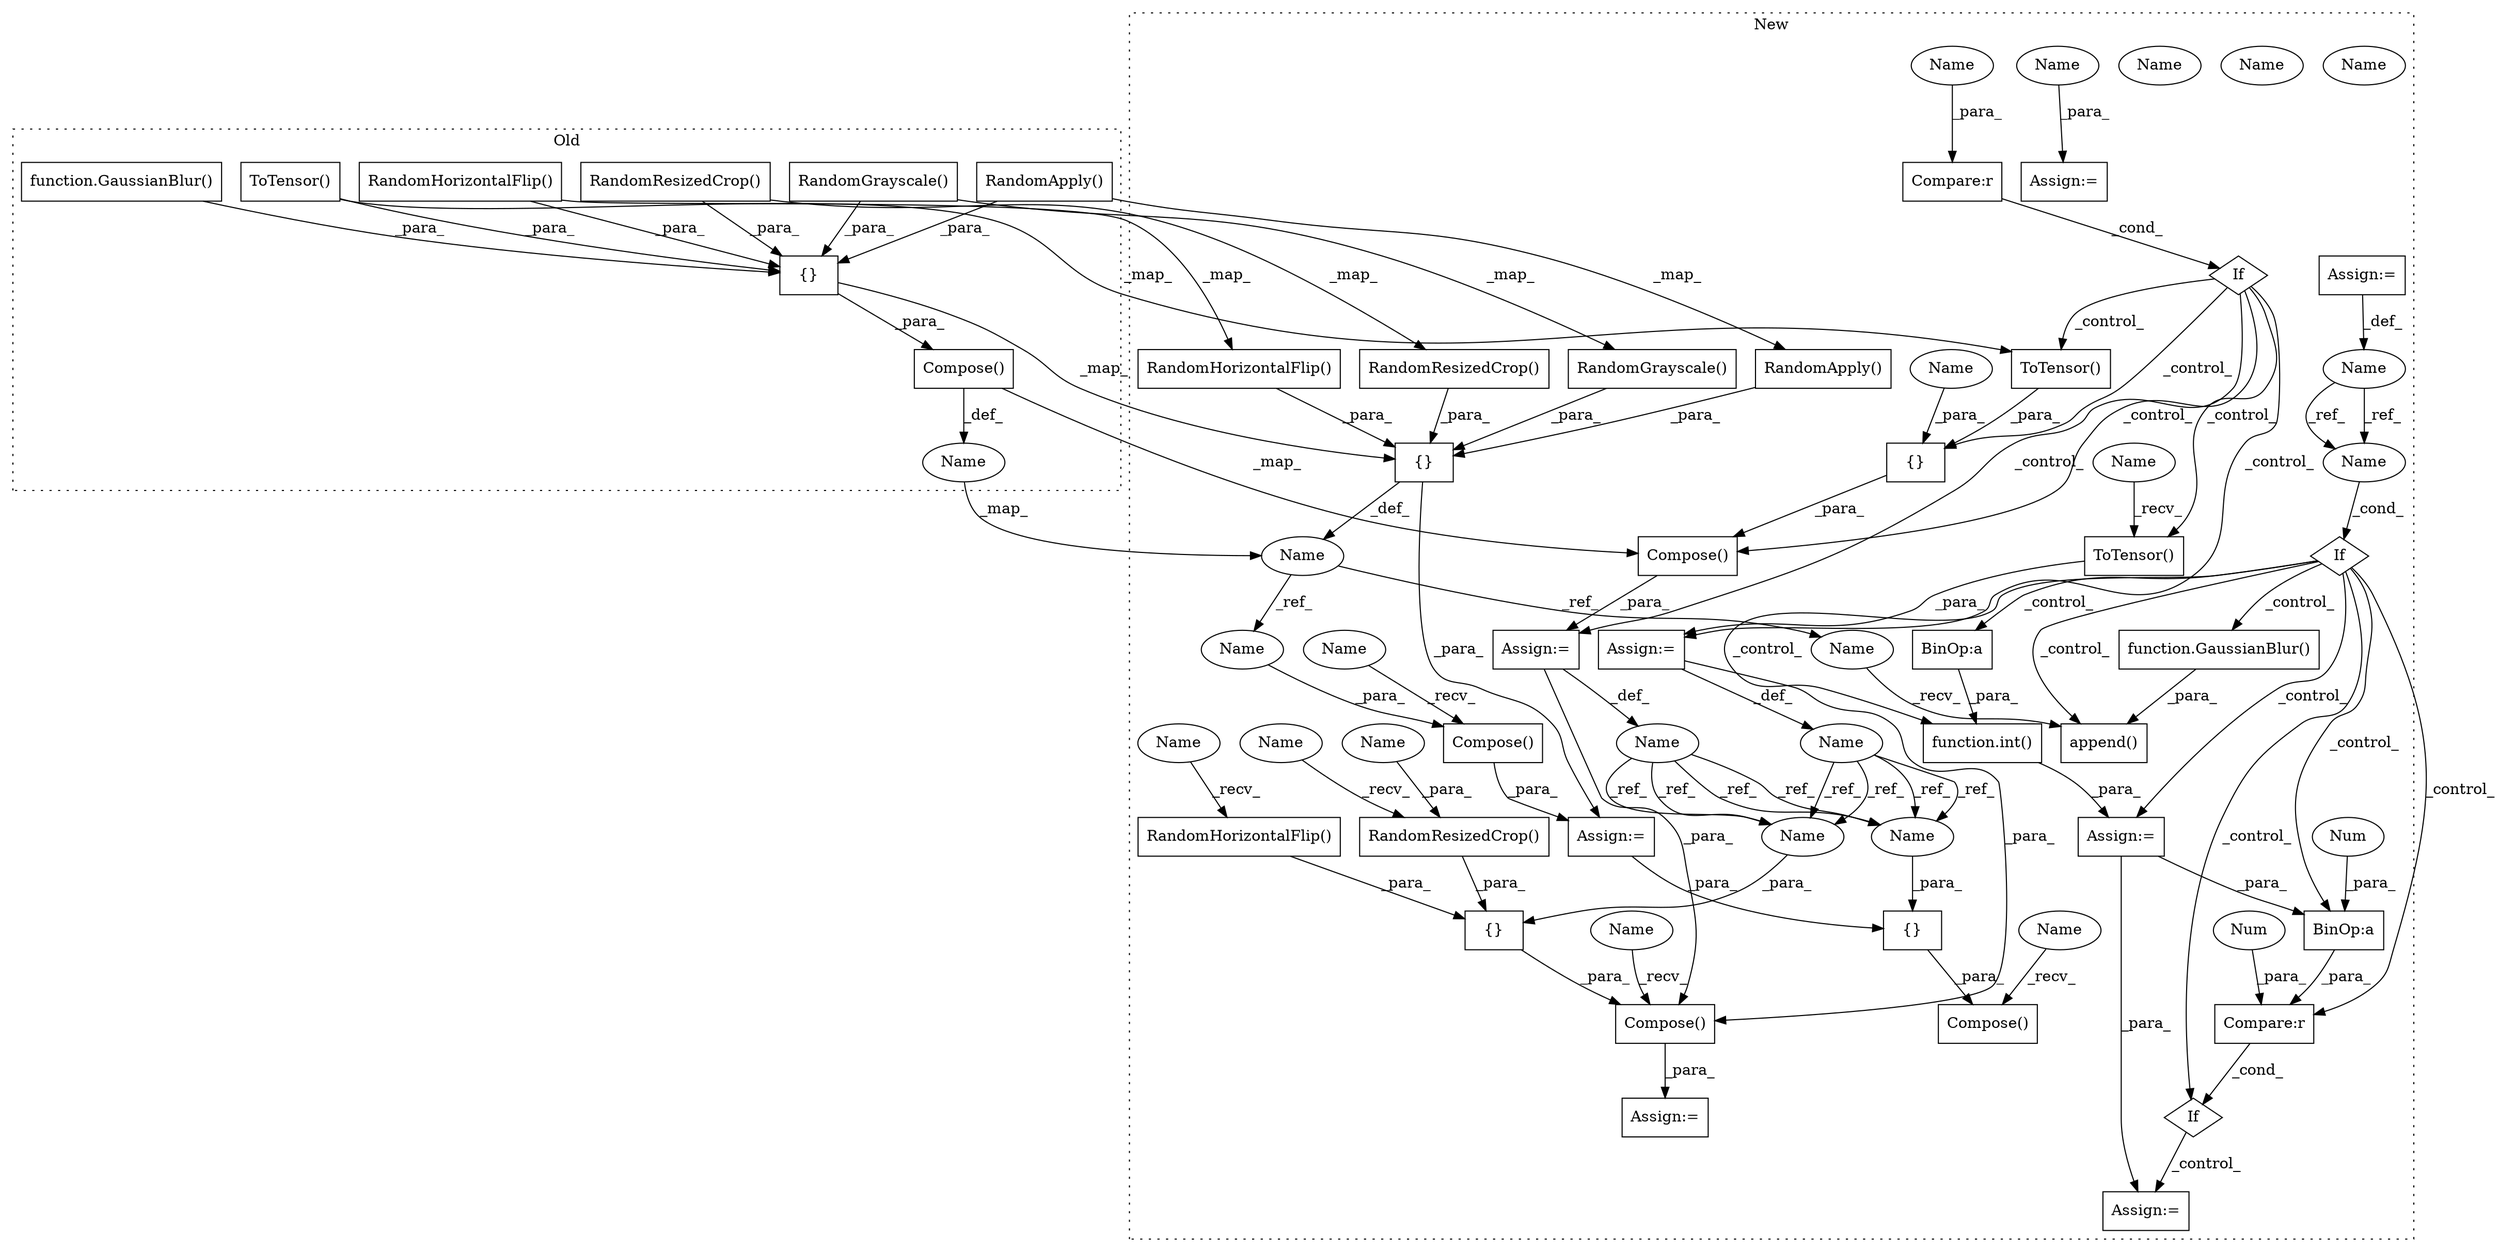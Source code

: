 digraph G {
subgraph cluster0 {
1 [label="function.GaussianBlur()" a="75" s="1812" l="54" shape="box"];
14 [label="{}" a="59" s="1456,1935" l="1,0" shape="box"];
16 [label="ToTensor()" a="75" s="1914" l="21" shape="box"];
17 [label="RandomHorizontalFlip()" a="75" s="1557" l="33" shape="box"];
21 [label="Name" a="87" s="1419" l="15" shape="ellipse"];
36 [label="Compose()" a="75" s="1437,1936" l="19,1" shape="box"];
37 [label="RandomResizedCrop()" a="75" s="1457" l="52" shape="box"];
40 [label="RandomGrayscale()" a="75" s="1731" l="33" shape="box"];
42 [label="RandomApply()" a="75" s="1638,1675" l="23,8" shape="box"];
label = "Old";
style="dotted";
}
subgraph cluster1 {
2 [label="{}" a="59" s="2484,2517" l="1,0" shape="box"];
3 [label="Assign:=" a="68" s="2706" l="3" shape="box"];
4 [label="If" a="96" s="2337" l="3" shape="diamond"];
5 [label="Compose()" a="75" s="2552,2610" l="19,1" shape="box"];
6 [label="ToTensor()" a="75" s="2394" l="21" shape="box"];
7 [label="{}" a="59" s="2571,2609" l="1,0" shape="box"];
8 [label="Assign:=" a="68" s="1524" l="3" shape="box"];
9 [label="{}" a="59" s="2728,2870" l="14,0" shape="box"];
10 [label="Compose()" a="75" s="2292,2326" l="19,1" shape="box"];
11 [label="Compare:r" a="40" s="2340" l="17" shape="box"];
12 [label="Compose()" a="75" s="2709,2880" l="19,1" shape="box"];
13 [label="{}" a="59" s="1786,2015" l="14,0" shape="box"];
15 [label="ToTensor()" a="75" s="2485" l="21" shape="box"];
18 [label="RandomHorizontalFlip()" a="75" s="1866" l="38" shape="box"];
19 [label="append()" a="75" s="2196,2263" l="23,1" shape="box"];
20 [label="Name" a="87" s="1768" l="15" shape="ellipse"];
22 [label="If" a="96" s="2035" l="3" shape="diamond"];
23 [label="function.GaussianBlur()" a="75" s="2219" l="44" shape="box"];
24 [label="If" a="96" s="2125" l="3" shape="diamond"];
25 [label="BinOp:a" a="82" s="2139" l="3" shape="box"];
26 [label="BinOp:a" a="82" s="2091" l="3" shape="box"];
27 [label="Compare:r" a="40" s="2128" l="20" shape="box"];
28 [label="function.int()" a="75" s="2084,2111" l="4,1" shape="box"];
29 [label="RandomResizedCrop()" a="75" s="2742,2788" l="29,1" shape="box"];
30 [label="Name" a="87" s="2371" l="20" shape="ellipse"];
31 [label="Name" a="87" s="1467" l="18" shape="ellipse"];
32 [label="Name" a="87" s="2442" l="20" shape="ellipse"];
33 [label="Name" a="87" s="2038" l="18" shape="ellipse"];
34 [label="RandomHorizontalFlip()" a="75" s="2803" l="33" shape="box"];
35 [label="Compose()" a="75" s="2465,2518" l="19,1" shape="box"];
38 [label="RandomResizedCrop()" a="75" s="1800" l="52" shape="box"];
39 [label="RandomGrayscale()" a="75" s="1982" l="33" shape="box"];
41 [label="RandomApply()" a="75" s="1918,1960" l="23,8" shape="box"];
43 [label="Num" a="76" s="2147" l="1" shape="ellipse"];
44 [label="Num" a="76" s="2142" l="1" shape="ellipse"];
45 [label="Assign:=" a="68" s="2081" l="3" shape="box"];
46 [label="Assign:=" a="68" s="2177" l="4" shape="box"];
47 [label="Assign:=" a="68" s="2462" l="3" shape="box"];
48 [label="Assign:=" a="68" s="2289" l="3" shape="box"];
49 [label="Assign:=" a="68" s="1485" l="3" shape="box"];
50 [label="Assign:=" a="68" s="2391" l="3" shape="box"];
51 [label="Name" a="87" s="2311" l="15" shape="ellipse"];
52 [label="Name" a="87" s="2196" l="15" shape="ellipse"];
53 [label="Name" a="87" s="2771" l="17" shape="ellipse"];
54 [label="Name" a="87" s="2742" l="10" shape="ellipse"];
55 [label="Name" a="87" s="2292" l="10" shape="ellipse"];
56 [label="Name" a="87" s="2803" l="10" shape="ellipse"];
57 [label="Name" a="87" s="2552" l="10" shape="ellipse"];
58 [label="Name" a="87" s="2394" l="10" shape="ellipse"];
59 [label="Name" a="87" s="2709" l="10" shape="ellipse"];
60 [label="Name" a="87" s="2589" l="20" shape="ellipse"];
61 [label="Name" a="87" s="2850" l="20" shape="ellipse"];
62 [label="Name" a="87" s="1527" l="9" shape="ellipse"];
63 [label="Name" a="87" s="2340" l="9" shape="ellipse"];
64 [label="Name" a="87" s="2508" l="9" shape="ellipse"];
65 [label="Name" a="87" s="2589" l="20" shape="ellipse"];
66 [label="Name" a="87" s="2850" l="20" shape="ellipse"];
67 [label="Name" a="87" s="2038" l="18" shape="ellipse"];
label = "New";
style="dotted";
}
1 -> 14 [label="_para_"];
2 -> 35 [label="_para_"];
4 -> 47 [label="_control_"];
4 -> 35 [label="_control_"];
4 -> 15 [label="_control_"];
4 -> 50 [label="_control_"];
4 -> 2 [label="_control_"];
4 -> 6 [label="_control_"];
6 -> 50 [label="_para_"];
7 -> 5 [label="_para_"];
9 -> 12 [label="_para_"];
10 -> 48 [label="_para_"];
11 -> 4 [label="_cond_"];
12 -> 3 [label="_para_"];
13 -> 48 [label="_para_"];
13 -> 20 [label="_def_"];
14 -> 13 [label="_map_"];
14 -> 36 [label="_para_"];
15 -> 2 [label="_para_"];
16 -> 14 [label="_para_"];
16 -> 15 [label="_map_"];
17 -> 18 [label="_map_"];
17 -> 14 [label="_para_"];
18 -> 13 [label="_para_"];
20 -> 51 [label="_ref_"];
20 -> 52 [label="_ref_"];
21 -> 20 [label="_map_"];
22 -> 23 [label="_control_"];
22 -> 25 [label="_control_"];
22 -> 26 [label="_control_"];
22 -> 45 [label="_control_"];
22 -> 27 [label="_control_"];
22 -> 24 [label="_control_"];
22 -> 28 [label="_control_"];
22 -> 19 [label="_control_"];
23 -> 19 [label="_para_"];
24 -> 46 [label="_control_"];
25 -> 27 [label="_para_"];
26 -> 28 [label="_para_"];
27 -> 24 [label="_cond_"];
28 -> 45 [label="_para_"];
29 -> 9 [label="_para_"];
30 -> 65 [label="_ref_"];
30 -> 65 [label="_ref_"];
30 -> 66 [label="_ref_"];
30 -> 66 [label="_ref_"];
31 -> 67 [label="_ref_"];
31 -> 67 [label="_ref_"];
32 -> 65 [label="_ref_"];
32 -> 66 [label="_ref_"];
32 -> 66 [label="_ref_"];
32 -> 65 [label="_ref_"];
34 -> 9 [label="_para_"];
35 -> 47 [label="_para_"];
36 -> 21 [label="_def_"];
36 -> 35 [label="_map_"];
37 -> 38 [label="_map_"];
37 -> 14 [label="_para_"];
38 -> 13 [label="_para_"];
39 -> 13 [label="_para_"];
40 -> 39 [label="_map_"];
40 -> 14 [label="_para_"];
41 -> 13 [label="_para_"];
42 -> 41 [label="_map_"];
42 -> 14 [label="_para_"];
43 -> 27 [label="_para_"];
44 -> 25 [label="_para_"];
45 -> 25 [label="_para_"];
45 -> 46 [label="_para_"];
47 -> 32 [label="_def_"];
47 -> 12 [label="_para_"];
48 -> 7 [label="_para_"];
49 -> 31 [label="_def_"];
50 -> 12 [label="_para_"];
50 -> 30 [label="_def_"];
51 -> 10 [label="_para_"];
52 -> 19 [label="_recv_"];
53 -> 29 [label="_para_"];
54 -> 29 [label="_recv_"];
55 -> 10 [label="_recv_"];
56 -> 34 [label="_recv_"];
57 -> 5 [label="_recv_"];
58 -> 6 [label="_recv_"];
59 -> 12 [label="_recv_"];
62 -> 8 [label="_para_"];
63 -> 11 [label="_para_"];
64 -> 2 [label="_para_"];
65 -> 7 [label="_para_"];
66 -> 9 [label="_para_"];
67 -> 22 [label="_cond_"];
}